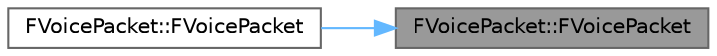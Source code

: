 digraph "FVoicePacket::FVoicePacket"
{
 // INTERACTIVE_SVG=YES
 // LATEX_PDF_SIZE
  bgcolor="transparent";
  edge [fontname=Helvetica,fontsize=10,labelfontname=Helvetica,labelfontsize=10];
  node [fontname=Helvetica,fontsize=10,shape=box,height=0.2,width=0.4];
  rankdir="RL";
  Node1 [id="Node000001",label="FVoicePacket::FVoicePacket",height=0.2,width=0.4,color="gray40", fillcolor="grey60", style="filled", fontcolor="black",tooltip="Zeros members and validates the assumptions."];
  Node1 -> Node2 [id="edge1_Node000001_Node000002",dir="back",color="steelblue1",style="solid",tooltip=" "];
  Node2 [id="Node000002",label="FVoicePacket::FVoicePacket",height=0.2,width=0.4,color="grey40", fillcolor="white", style="filled",URL="$dc/dec/classFVoicePacket.html#afc0812887d6c46737af38fb1bc5fbb4c",tooltip="Copies another packet and inits the ref count."];
}
